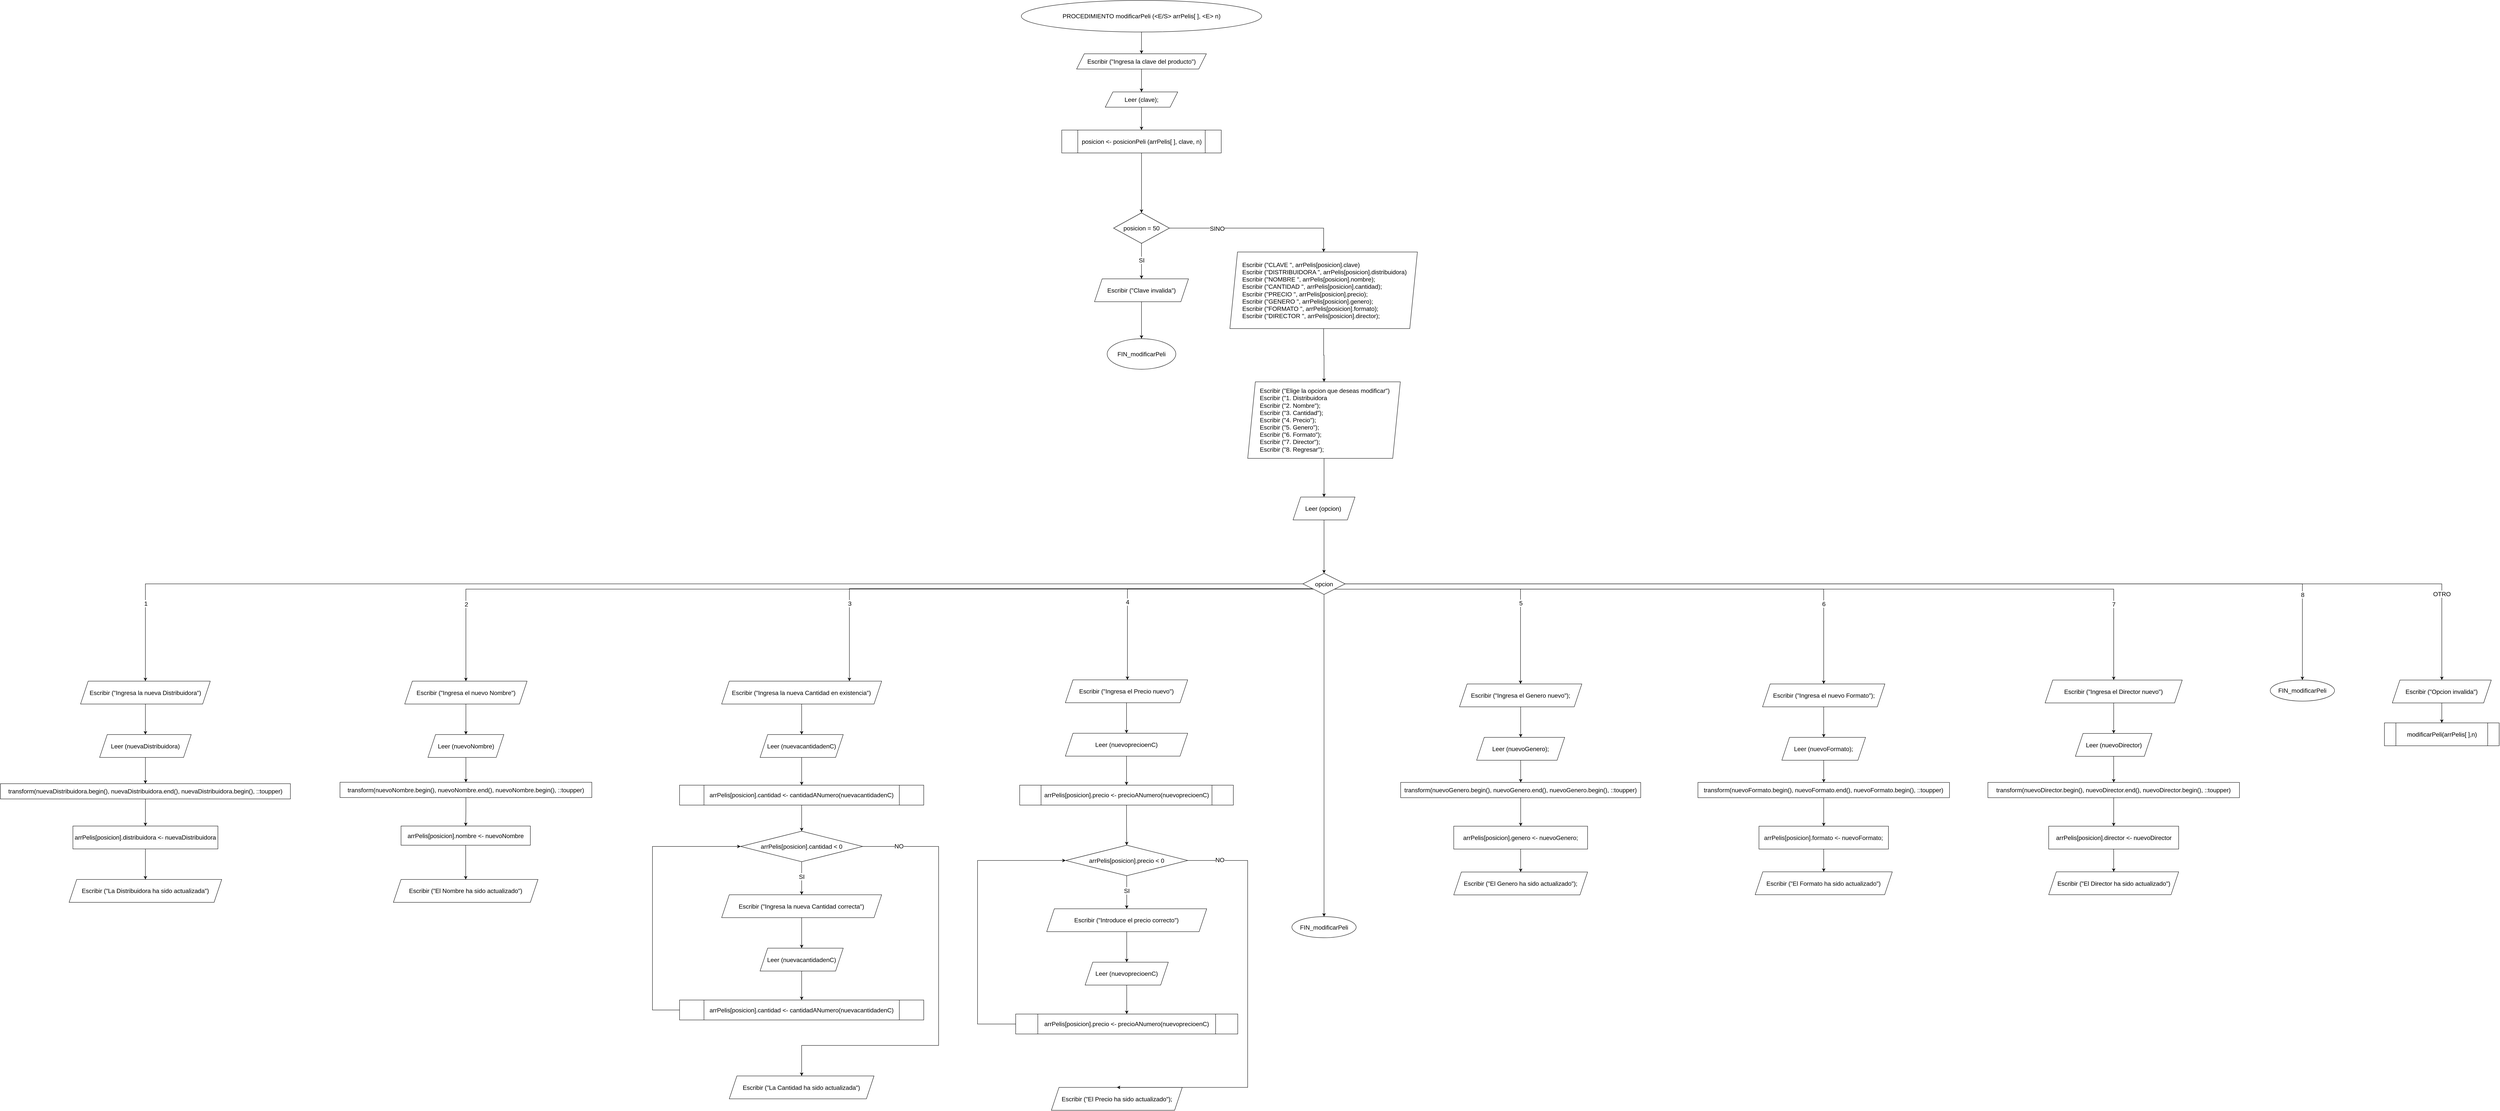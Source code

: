 <mxfile version="22.1.2" type="device">
  <diagram name="Página-1" id="xfwQz3lGUrBn6pJy3y7a">
    <mxGraphModel dx="4628" dy="2503" grid="1" gridSize="10" guides="1" tooltips="1" connect="1" arrows="1" fold="1" page="1" pageScale="1" pageWidth="3200" pageHeight="827" math="0" shadow="0">
      <root>
        <mxCell id="0" />
        <mxCell id="1" parent="0" />
        <mxCell id="45EwRFYbGzSUn3pix6m6-15" style="edgeStyle=orthogonalEdgeStyle;rounded=0;orthogonalLoop=1;jettySize=auto;html=1;" parent="1" source="WYnrWLiPwaBzmn_K7X9e-28" target="45EwRFYbGzSUn3pix6m6-14" edge="1">
          <mxGeometry relative="1" as="geometry" />
        </mxCell>
        <mxCell id="WYnrWLiPwaBzmn_K7X9e-28" value="PROCEDIMIENTO modificarPeli (&amp;lt;E/S&amp;gt; arrPelis[ ], &amp;lt;E&amp;gt; n)" style="ellipse;whiteSpace=wrap;html=1;fontSize=16;" parent="1" vertex="1">
          <mxGeometry x="1081.868" y="-140" width="629.983" height="82.893" as="geometry" />
        </mxCell>
        <mxCell id="45EwRFYbGzSUn3pix6m6-133" style="edgeStyle=orthogonalEdgeStyle;rounded=0;orthogonalLoop=1;jettySize=auto;html=1;" parent="1" source="45EwRFYbGzSUn3pix6m6-7" target="45EwRFYbGzSUn3pix6m6-20" edge="1">
          <mxGeometry relative="1" as="geometry" />
        </mxCell>
        <mxCell id="45EwRFYbGzSUn3pix6m6-7" value="&lt;font style=&quot;font-size: 16px;&quot;&gt;posicion &amp;lt;- posicionPeli (arrPelis[ ], clave, n)&lt;/font&gt;" style="shape=process;whiteSpace=wrap;html=1;backgroundOutline=1;" parent="1" vertex="1">
          <mxGeometry x="1187.86" y="200" width="418" height="60" as="geometry" />
        </mxCell>
        <mxCell id="45EwRFYbGzSUn3pix6m6-17" style="edgeStyle=orthogonalEdgeStyle;rounded=0;orthogonalLoop=1;jettySize=auto;html=1;" parent="1" source="45EwRFYbGzSUn3pix6m6-13" target="45EwRFYbGzSUn3pix6m6-7" edge="1">
          <mxGeometry relative="1" as="geometry" />
        </mxCell>
        <mxCell id="45EwRFYbGzSUn3pix6m6-13" value="Leer (clave);" style="shape=parallelogram;perimeter=parallelogramPerimeter;whiteSpace=wrap;html=1;fixedSize=1;fontSize=16;" parent="1" vertex="1">
          <mxGeometry x="1301.86" y="100" width="190" height="40" as="geometry" />
        </mxCell>
        <mxCell id="45EwRFYbGzSUn3pix6m6-16" style="edgeStyle=orthogonalEdgeStyle;rounded=0;orthogonalLoop=1;jettySize=auto;html=1;" parent="1" source="45EwRFYbGzSUn3pix6m6-14" target="45EwRFYbGzSUn3pix6m6-13" edge="1">
          <mxGeometry relative="1" as="geometry" />
        </mxCell>
        <mxCell id="45EwRFYbGzSUn3pix6m6-14" value="Escribir (&quot;Ingresa la clave del producto&quot;)" style="shape=parallelogram;perimeter=parallelogramPerimeter;whiteSpace=wrap;html=1;fixedSize=1;fontSize=16;" parent="1" vertex="1">
          <mxGeometry x="1226.86" width="340" height="40" as="geometry" />
        </mxCell>
        <mxCell id="45EwRFYbGzSUn3pix6m6-23" value="" style="edgeStyle=orthogonalEdgeStyle;rounded=0;orthogonalLoop=1;jettySize=auto;html=1;" parent="1" source="45EwRFYbGzSUn3pix6m6-20" target="45EwRFYbGzSUn3pix6m6-22" edge="1">
          <mxGeometry relative="1" as="geometry" />
        </mxCell>
        <mxCell id="45EwRFYbGzSUn3pix6m6-24" value="SI" style="edgeLabel;html=1;align=center;verticalAlign=middle;resizable=0;points=[];fontSize=16;" parent="45EwRFYbGzSUn3pix6m6-23" vertex="1" connectable="0">
          <mxGeometry x="-0.059" relative="1" as="geometry">
            <mxPoint as="offset" />
          </mxGeometry>
        </mxCell>
        <mxCell id="45EwRFYbGzSUn3pix6m6-47" style="edgeStyle=orthogonalEdgeStyle;rounded=0;orthogonalLoop=1;jettySize=auto;html=1;exitX=1;exitY=0.5;exitDx=0;exitDy=0;" parent="1" source="45EwRFYbGzSUn3pix6m6-20" target="JI_PTYXFq_xN2pifyRU5-1" edge="1">
          <mxGeometry relative="1" as="geometry">
            <mxPoint x="1864" y="510" as="targetPoint" />
          </mxGeometry>
        </mxCell>
        <mxCell id="45EwRFYbGzSUn3pix6m6-132" value="&lt;font style=&quot;font-size: 16px;&quot;&gt;SINO&lt;/font&gt;" style="edgeLabel;html=1;align=center;verticalAlign=middle;resizable=0;points=[];" parent="45EwRFYbGzSUn3pix6m6-47" vertex="1" connectable="0">
          <mxGeometry x="-0.694" y="-3" relative="1" as="geometry">
            <mxPoint x="53" y="-2" as="offset" />
          </mxGeometry>
        </mxCell>
        <mxCell id="45EwRFYbGzSUn3pix6m6-20" value="posicion = 50" style="rhombus;whiteSpace=wrap;html=1;fontSize=16;" parent="1" vertex="1">
          <mxGeometry x="1323.72" y="417" width="146.28" height="80" as="geometry" />
        </mxCell>
        <mxCell id="DMPcqygF8NmjgITD_Pdd-1" style="edgeStyle=orthogonalEdgeStyle;rounded=0;orthogonalLoop=1;jettySize=auto;html=1;" parent="1" source="45EwRFYbGzSUn3pix6m6-22" target="45EwRFYbGzSUn3pix6m6-37" edge="1">
          <mxGeometry relative="1" as="geometry" />
        </mxCell>
        <mxCell id="45EwRFYbGzSUn3pix6m6-22" value="Escribir (&quot;Clave invalida&quot;)" style="shape=parallelogram;perimeter=parallelogramPerimeter;whiteSpace=wrap;html=1;fixedSize=1;fontSize=16;" parent="1" vertex="1">
          <mxGeometry x="1273.72" y="590" width="246.28" height="60" as="geometry" />
        </mxCell>
        <mxCell id="45EwRFYbGzSUn3pix6m6-37" value="FIN_modificarPeli" style="ellipse;whiteSpace=wrap;html=1;fontSize=16;" parent="1" vertex="1">
          <mxGeometry x="1306.86" y="747" width="180" height="80" as="geometry" />
        </mxCell>
        <mxCell id="WYnrWLiPwaBzmn_K7X9e-71" value="" style="edgeStyle=orthogonalEdgeStyle;rounded=0;orthogonalLoop=1;jettySize=auto;html=1;exitX=1;exitY=1;exitDx=0;exitDy=0;fontSize=16;" parent="1" source="WYnrWLiPwaBzmn_K7X9e-38" target="45EwRFYbGzSUn3pix6m6-92" edge="1">
          <mxGeometry relative="1" as="geometry">
            <mxPoint x="2111.399" y="1641.855" as="targetPoint" />
            <Array as="points">
              <mxPoint x="2390.27" y="1403" />
            </Array>
          </mxGeometry>
        </mxCell>
        <mxCell id="06bWtxcavH1dx91QH8GB-7" value="5" style="edgeLabel;html=1;align=center;verticalAlign=middle;resizable=0;points=[];fontSize=16;" parent="WYnrWLiPwaBzmn_K7X9e-71" vertex="1" connectable="0">
          <mxGeometry x="0.457" y="1" relative="1" as="geometry">
            <mxPoint x="-1" y="-12" as="offset" />
          </mxGeometry>
        </mxCell>
        <mxCell id="WYnrWLiPwaBzmn_K7X9e-38" value="opcion" style="rhombus;whiteSpace=wrap;html=1;fontSize=16;" parent="1" vertex="1">
          <mxGeometry x="1820.012" y="1362.001" width="110.523" height="55.262" as="geometry" />
        </mxCell>
        <mxCell id="WYnrWLiPwaBzmn_K7X9e-41" value="" style="edgeStyle=orthogonalEdgeStyle;rounded=0;orthogonalLoop=1;jettySize=auto;html=1;entryX=0.5;entryY=0;entryDx=0;entryDy=0;fontSize=16;" parent="1" source="WYnrWLiPwaBzmn_K7X9e-38" target="45EwRFYbGzSUn3pix6m6-54" edge="1">
          <mxGeometry relative="1" as="geometry">
            <mxPoint x="225.594" y="1642.159" as="targetPoint" />
          </mxGeometry>
        </mxCell>
        <mxCell id="06bWtxcavH1dx91QH8GB-3" value="1" style="edgeLabel;html=1;align=center;verticalAlign=middle;resizable=0;points=[];fontSize=16;" parent="WYnrWLiPwaBzmn_K7X9e-41" vertex="1" connectable="0">
          <mxGeometry x="0.876" y="1" relative="1" as="geometry">
            <mxPoint as="offset" />
          </mxGeometry>
        </mxCell>
        <mxCell id="WYnrWLiPwaBzmn_K7X9e-46" style="edgeStyle=orthogonalEdgeStyle;rounded=0;orthogonalLoop=1;jettySize=auto;html=1;exitX=0;exitY=1;exitDx=0;exitDy=0;entryX=0.5;entryY=0;entryDx=0;entryDy=0;fontSize=16;" parent="1" source="WYnrWLiPwaBzmn_K7X9e-38" target="45EwRFYbGzSUn3pix6m6-63" edge="1">
          <mxGeometry relative="1" as="geometry">
            <mxPoint x="649.412" y="1631.999" as="targetPoint" />
          </mxGeometry>
        </mxCell>
        <mxCell id="06bWtxcavH1dx91QH8GB-4" value="2" style="edgeLabel;html=1;align=center;verticalAlign=middle;resizable=0;points=[];fontSize=16;" parent="WYnrWLiPwaBzmn_K7X9e-46" vertex="1" connectable="0">
          <mxGeometry x="0.836" y="1" relative="1" as="geometry">
            <mxPoint as="offset" />
          </mxGeometry>
        </mxCell>
        <mxCell id="WYnrWLiPwaBzmn_K7X9e-50" style="edgeStyle=orthogonalEdgeStyle;rounded=0;orthogonalLoop=1;jettySize=auto;html=1;fontSize=16;" parent="1" source="WYnrWLiPwaBzmn_K7X9e-38" target="45EwRFYbGzSUn3pix6m6-71" edge="1">
          <mxGeometry relative="1" as="geometry">
            <mxPoint x="1121.361" y="1641.703" as="targetPoint" />
            <mxPoint x="1961.461" y="1452.887" as="sourcePoint" />
            <Array as="points">
              <mxPoint x="631.27" y="1402" />
            </Array>
          </mxGeometry>
        </mxCell>
        <mxCell id="06bWtxcavH1dx91QH8GB-5" value="3" style="edgeLabel;html=1;align=center;verticalAlign=middle;resizable=0;points=[];fontSize=16;" parent="WYnrWLiPwaBzmn_K7X9e-50" vertex="1" connectable="0">
          <mxGeometry x="0.761" relative="1" as="geometry">
            <mxPoint y="-30" as="offset" />
          </mxGeometry>
        </mxCell>
        <mxCell id="WYnrWLiPwaBzmn_K7X9e-60" style="edgeStyle=orthogonalEdgeStyle;rounded=0;orthogonalLoop=1;jettySize=auto;html=1;exitX=0;exitY=1;exitDx=0;exitDy=0;fontSize=16;" parent="1" source="WYnrWLiPwaBzmn_K7X9e-38" target="45EwRFYbGzSUn3pix6m6-83" edge="1">
          <mxGeometry relative="1" as="geometry">
            <mxPoint x="1639.603" y="1642.007" as="targetPoint" />
            <Array as="points">
              <mxPoint x="1360" y="1403" />
            </Array>
          </mxGeometry>
        </mxCell>
        <mxCell id="06bWtxcavH1dx91QH8GB-6" value="4" style="edgeLabel;html=1;align=center;verticalAlign=middle;resizable=0;points=[];fontSize=16;" parent="WYnrWLiPwaBzmn_K7X9e-60" vertex="1" connectable="0">
          <mxGeometry x="0.42" relative="1" as="geometry">
            <mxPoint y="6" as="offset" />
          </mxGeometry>
        </mxCell>
        <mxCell id="WYnrWLiPwaBzmn_K7X9e-64" value="" style="edgeStyle=orthogonalEdgeStyle;rounded=0;orthogonalLoop=1;jettySize=auto;html=1;fontSize=16;" parent="1" source="WYnrWLiPwaBzmn_K7X9e-38" target="DMPcqygF8NmjgITD_Pdd-25" edge="1">
          <mxGeometry relative="1" as="geometry">
            <mxPoint x="4455.27" y="1669.33" as="targetPoint" />
          </mxGeometry>
        </mxCell>
        <mxCell id="06bWtxcavH1dx91QH8GB-10" value="8" style="edgeLabel;html=1;align=center;verticalAlign=middle;resizable=0;points=[];fontSize=16;" parent="WYnrWLiPwaBzmn_K7X9e-64" vertex="1" connectable="0">
          <mxGeometry x="0.855" relative="1" as="geometry">
            <mxPoint y="-24" as="offset" />
          </mxGeometry>
        </mxCell>
        <mxCell id="WYnrWLiPwaBzmn_K7X9e-65" style="edgeStyle=orthogonalEdgeStyle;rounded=0;orthogonalLoop=1;jettySize=auto;html=1;exitX=1;exitY=1;exitDx=0;exitDy=0;fontSize=16;" parent="1" source="WYnrWLiPwaBzmn_K7X9e-38" target="45EwRFYbGzSUn3pix6m6-115" edge="1">
          <mxGeometry relative="1" as="geometry">
            <mxPoint x="3139.65" y="1641.7" as="targetPoint" />
          </mxGeometry>
        </mxCell>
        <mxCell id="06bWtxcavH1dx91QH8GB-9" value="7" style="edgeLabel;html=1;align=center;verticalAlign=middle;resizable=0;points=[];fontSize=16;" parent="WYnrWLiPwaBzmn_K7X9e-65" vertex="1" connectable="0">
          <mxGeometry x="0.842" y="1" relative="1" as="geometry">
            <mxPoint x="-1" y="-19" as="offset" />
          </mxGeometry>
        </mxCell>
        <mxCell id="WYnrWLiPwaBzmn_K7X9e-73" style="edgeStyle=orthogonalEdgeStyle;rounded=0;orthogonalLoop=1;jettySize=auto;html=1;exitX=1;exitY=1;exitDx=0;exitDy=0;fontSize=16;" parent="1" source="WYnrWLiPwaBzmn_K7X9e-38" target="45EwRFYbGzSUn3pix6m6-100" edge="1">
          <mxGeometry relative="1" as="geometry">
            <mxPoint x="2623.27" y="1641.703" as="targetPoint" />
          </mxGeometry>
        </mxCell>
        <mxCell id="06bWtxcavH1dx91QH8GB-8" value="6" style="edgeLabel;html=1;align=center;verticalAlign=middle;resizable=0;points=[];fontSize=16;" parent="WYnrWLiPwaBzmn_K7X9e-73" vertex="1" connectable="0">
          <mxGeometry x="0.762" relative="1" as="geometry">
            <mxPoint y="-28" as="offset" />
          </mxGeometry>
        </mxCell>
        <mxCell id="WYnrWLiPwaBzmn_K7X9e-76" style="edgeStyle=orthogonalEdgeStyle;rounded=0;orthogonalLoop=1;jettySize=auto;html=1;exitX=1;exitY=0.5;exitDx=0;exitDy=0;fontSize=16;" parent="1" source="WYnrWLiPwaBzmn_K7X9e-38" target="45EwRFYbGzSUn3pix6m6-110" edge="1">
          <mxGeometry relative="1" as="geometry">
            <mxPoint x="3934.962" y="1669.789" as="targetPoint" />
          </mxGeometry>
        </mxCell>
        <mxCell id="WYnrWLiPwaBzmn_K7X9e-77" value="OTRO" style="edgeLabel;html=1;align=center;verticalAlign=middle;resizable=0;points=[];fontSize=16;" parent="WYnrWLiPwaBzmn_K7X9e-76" vertex="1" connectable="0">
          <mxGeometry x="0.927" y="2" relative="1" as="geometry">
            <mxPoint x="-2" y="-112" as="offset" />
          </mxGeometry>
        </mxCell>
        <mxCell id="WYnrWLiPwaBzmn_K7X9e-86" value="FIN_modificarPeli" style="ellipse;whiteSpace=wrap;html=1;fontSize=16;" parent="1" vertex="1">
          <mxGeometry x="1790.999" y="2261.998" width="168.548" height="55.262" as="geometry" />
        </mxCell>
        <mxCell id="WYnrWLiPwaBzmn_K7X9e-85" style="edgeStyle=orthogonalEdgeStyle;rounded=0;orthogonalLoop=1;jettySize=auto;html=1;fontSize=16;" parent="1" source="WYnrWLiPwaBzmn_K7X9e-38" target="WYnrWLiPwaBzmn_K7X9e-86" edge="1">
          <mxGeometry relative="1" as="geometry">
            <mxPoint x="1864.794" y="1756.827" as="targetPoint" />
          </mxGeometry>
        </mxCell>
        <mxCell id="45EwRFYbGzSUn3pix6m6-50" value="" style="edgeStyle=orthogonalEdgeStyle;rounded=0;orthogonalLoop=1;jettySize=auto;html=1;" parent="1" source="45EwRFYbGzSUn3pix6m6-46" target="45EwRFYbGzSUn3pix6m6-49" edge="1">
          <mxGeometry relative="1" as="geometry" />
        </mxCell>
        <mxCell id="45EwRFYbGzSUn3pix6m6-46" value="&lt;font style=&quot;font-size: 16px;&quot;&gt;Escribir (&quot;Elige la opcion que deseas modificar&quot;)&lt;br&gt;Escribir (&quot;1. Distribuidora&lt;br style=&quot;border-color: var(--border-color);&quot;&gt;&lt;span style=&quot;&quot;&gt;Escribir (&quot;2. Nombre&quot;);&lt;/span&gt;&lt;br style=&quot;border-color: var(--border-color);&quot;&gt;&lt;span style=&quot;&quot;&gt;Escribir (&quot;3. Cantidad&quot;);&lt;/span&gt;&lt;br style=&quot;border-color: var(--border-color);&quot;&gt;&lt;span style=&quot;&quot;&gt;Escribir (&quot;4. Precio&quot;);&lt;/span&gt;&lt;br style=&quot;border-color: var(--border-color);&quot;&gt;&lt;span style=&quot;&quot;&gt;Escribir (&quot;5. Genero&quot;);&lt;/span&gt;&lt;br style=&quot;border-color: var(--border-color);&quot;&gt;&lt;span style=&quot;&quot;&gt;Escribir (&quot;6. Formato&quot;);&lt;/span&gt;&lt;br style=&quot;border-color: var(--border-color);&quot;&gt;&lt;span style=&quot;&quot;&gt;Escribir (&quot;7. Director&quot;);&lt;/span&gt;&lt;br style=&quot;border-color: var(--border-color);&quot;&gt;&lt;span style=&quot;&quot;&gt;Escribir (&quot;8. Regresar&quot;);&lt;/span&gt;&lt;/font&gt;" style="shape=parallelogram;perimeter=parallelogramPerimeter;whiteSpace=wrap;html=1;fixedSize=1;align=left;spacingLeft=30;" parent="1" vertex="1">
          <mxGeometry x="1675.27" y="860.0" width="400" height="200.64" as="geometry" />
        </mxCell>
        <mxCell id="45EwRFYbGzSUn3pix6m6-51" style="edgeStyle=orthogonalEdgeStyle;rounded=0;orthogonalLoop=1;jettySize=auto;html=1;" parent="1" source="45EwRFYbGzSUn3pix6m6-49" target="WYnrWLiPwaBzmn_K7X9e-38" edge="1">
          <mxGeometry relative="1" as="geometry" />
        </mxCell>
        <mxCell id="45EwRFYbGzSUn3pix6m6-49" value="&lt;span style=&quot;color: rgb(0, 0, 0); font-family: Helvetica; font-size: 16px; font-style: normal; font-variant-ligatures: normal; font-variant-caps: normal; font-weight: 400; letter-spacing: normal; orphans: 2; text-align: center; text-indent: 0px; text-transform: none; widows: 2; word-spacing: 0px; -webkit-text-stroke-width: 0px; background-color: rgb(251, 251, 251); text-decoration-thickness: initial; text-decoration-style: initial; text-decoration-color: initial; float: none; display: inline !important;&quot;&gt;Leer (opcion)&lt;/span&gt;" style="shape=parallelogram;perimeter=parallelogramPerimeter;whiteSpace=wrap;html=1;fixedSize=1;align=left;spacingLeft=30;" parent="1" vertex="1">
          <mxGeometry x="1794.1" y="1162" width="162.34" height="60" as="geometry" />
        </mxCell>
        <mxCell id="45EwRFYbGzSUn3pix6m6-56" value="" style="edgeStyle=orthogonalEdgeStyle;rounded=0;orthogonalLoop=1;jettySize=auto;html=1;" parent="1" source="45EwRFYbGzSUn3pix6m6-54" target="45EwRFYbGzSUn3pix6m6-55" edge="1">
          <mxGeometry relative="1" as="geometry" />
        </mxCell>
        <mxCell id="45EwRFYbGzSUn3pix6m6-54" value="Escribir (&quot;Ingresa la nueva Distribuidora&quot;)" style="shape=parallelogram;perimeter=parallelogramPerimeter;whiteSpace=wrap;html=1;fixedSize=1;fontSize=16;" parent="1" vertex="1">
          <mxGeometry x="-1383.88" y="1644.62" width="340" height="60" as="geometry" />
        </mxCell>
        <mxCell id="DMPcqygF8NmjgITD_Pdd-3" style="edgeStyle=orthogonalEdgeStyle;rounded=0;orthogonalLoop=1;jettySize=auto;html=1;" parent="1" source="45EwRFYbGzSUn3pix6m6-55" target="DMPcqygF8NmjgITD_Pdd-2" edge="1">
          <mxGeometry relative="1" as="geometry" />
        </mxCell>
        <mxCell id="45EwRFYbGzSUn3pix6m6-55" value="Leer (nuevaDistribuidora)" style="shape=parallelogram;perimeter=parallelogramPerimeter;whiteSpace=wrap;html=1;fixedSize=1;fontSize=16;" parent="1" vertex="1">
          <mxGeometry x="-1333.88" y="1784.62" width="240" height="60" as="geometry" />
        </mxCell>
        <mxCell id="45EwRFYbGzSUn3pix6m6-60" value="" style="edgeStyle=orthogonalEdgeStyle;rounded=0;orthogonalLoop=1;jettySize=auto;html=1;" parent="1" source="45EwRFYbGzSUn3pix6m6-57" target="45EwRFYbGzSUn3pix6m6-59" edge="1">
          <mxGeometry relative="1" as="geometry" />
        </mxCell>
        <mxCell id="45EwRFYbGzSUn3pix6m6-57" value="&lt;span style=&quot;border-color: var(--border-color); color: rgb(0, 0, 0); font-family: Helvetica; font-size: 16px; font-style: normal; font-variant-ligatures: normal; font-variant-caps: normal; font-weight: 400; letter-spacing: normal; orphans: 2; text-indent: 0px; text-transform: none; widows: 2; word-spacing: 0px; -webkit-text-stroke-width: 0px; background-color: rgb(251, 251, 251); text-decoration-thickness: initial; text-decoration-style: initial; text-decoration-color: initial; text-align: left;&quot;&gt;arrPelis[posicion].distribuidora &amp;lt;- nuevaDistribuidora&lt;/span&gt;" style="whiteSpace=wrap;html=1;fontSize=16;" parent="1" vertex="1">
          <mxGeometry x="-1403.88" y="2024.46" width="380" height="60" as="geometry" />
        </mxCell>
        <mxCell id="45EwRFYbGzSUn3pix6m6-59" value="&lt;span style=&quot;color: rgb(0, 0, 0); font-family: Helvetica; font-size: 16px; font-style: normal; font-variant-ligatures: normal; font-variant-caps: normal; font-weight: 400; letter-spacing: normal; orphans: 2; text-align: left; text-indent: 0px; text-transform: none; widows: 2; word-spacing: 0px; -webkit-text-stroke-width: 0px; background-color: rgb(251, 251, 251); text-decoration-thickness: initial; text-decoration-style: initial; text-decoration-color: initial; float: none; display: inline !important;&quot;&gt;Escribir (&quot;La Distribuidora ha sido actualizada&quot;)&lt;/span&gt;" style="shape=parallelogram;perimeter=parallelogramPerimeter;whiteSpace=wrap;html=1;fixedSize=1;fontSize=16;" parent="1" vertex="1">
          <mxGeometry x="-1413.88" y="2164.46" width="400" height="60" as="geometry" />
        </mxCell>
        <mxCell id="45EwRFYbGzSUn3pix6m6-65" value="" style="edgeStyle=orthogonalEdgeStyle;rounded=0;orthogonalLoop=1;jettySize=auto;html=1;" parent="1" source="45EwRFYbGzSUn3pix6m6-63" target="45EwRFYbGzSUn3pix6m6-64" edge="1">
          <mxGeometry relative="1" as="geometry" />
        </mxCell>
        <mxCell id="45EwRFYbGzSUn3pix6m6-63" value="Escribir (&quot;Ingresa el nuevo Nombre&quot;)" style="shape=parallelogram;perimeter=parallelogramPerimeter;whiteSpace=wrap;html=1;fixedSize=1;fontSize=16;" parent="1" vertex="1">
          <mxGeometry x="-534.2" y="1644.62" width="320.64" height="60" as="geometry" />
        </mxCell>
        <mxCell id="DMPcqygF8NmjgITD_Pdd-6" style="edgeStyle=orthogonalEdgeStyle;rounded=0;orthogonalLoop=1;jettySize=auto;html=1;" parent="1" source="45EwRFYbGzSUn3pix6m6-64" target="DMPcqygF8NmjgITD_Pdd-5" edge="1">
          <mxGeometry relative="1" as="geometry" />
        </mxCell>
        <mxCell id="45EwRFYbGzSUn3pix6m6-64" value="Leer (nuevoNombre)" style="shape=parallelogram;perimeter=parallelogramPerimeter;whiteSpace=wrap;html=1;fixedSize=1;fontSize=16;" parent="1" vertex="1">
          <mxGeometry x="-473.36" y="1784.62" width="198.96" height="60" as="geometry" />
        </mxCell>
        <mxCell id="45EwRFYbGzSUn3pix6m6-69" value="" style="edgeStyle=orthogonalEdgeStyle;rounded=0;orthogonalLoop=1;jettySize=auto;html=1;" parent="1" source="45EwRFYbGzSUn3pix6m6-66" target="45EwRFYbGzSUn3pix6m6-68" edge="1">
          <mxGeometry relative="1" as="geometry" />
        </mxCell>
        <mxCell id="45EwRFYbGzSUn3pix6m6-66" value="&lt;span style=&quot;border-color: var(--border-color); color: rgb(0, 0, 0); font-family: Helvetica; font-style: normal; font-variant-ligatures: normal; font-variant-caps: normal; font-weight: 400; letter-spacing: normal; orphans: 2; text-align: left; text-indent: 0px; text-transform: none; widows: 2; word-spacing: 0px; -webkit-text-stroke-width: 0px; text-decoration-thickness: initial; text-decoration-style: initial; text-decoration-color: initial; font-size: 16px; background-color: rgb(251, 251, 251);&quot;&gt;arrPelis[posicion].nombre &amp;lt;- nuevoNombre&lt;/span&gt;" style="whiteSpace=wrap;html=1;fontSize=16;" parent="1" vertex="1">
          <mxGeometry x="-543.88" y="2024.46" width="338.96" height="50.32" as="geometry" />
        </mxCell>
        <mxCell id="45EwRFYbGzSUn3pix6m6-68" value="&lt;span style=&quot;color: rgb(0, 0, 0); font-family: Helvetica; font-size: 16px; font-style: normal; font-variant-ligatures: normal; font-variant-caps: normal; font-weight: 400; letter-spacing: normal; orphans: 2; text-align: left; text-indent: 0px; text-transform: none; widows: 2; word-spacing: 0px; -webkit-text-stroke-width: 0px; background-color: rgb(251, 251, 251); text-decoration-thickness: initial; text-decoration-style: initial; text-decoration-color: initial; float: none; display: inline !important;&quot;&gt;Escribir (&quot;El Nombre ha sido actualizado&quot;)&lt;/span&gt;" style="shape=parallelogram;perimeter=parallelogramPerimeter;whiteSpace=wrap;html=1;fixedSize=1;fontSize=16;" parent="1" vertex="1">
          <mxGeometry x="-563.88" y="2164.46" width="378.96" height="60" as="geometry" />
        </mxCell>
        <mxCell id="45EwRFYbGzSUn3pix6m6-73" value="" style="edgeStyle=orthogonalEdgeStyle;rounded=0;orthogonalLoop=1;jettySize=auto;html=1;" parent="1" source="45EwRFYbGzSUn3pix6m6-71" target="45EwRFYbGzSUn3pix6m6-72" edge="1">
          <mxGeometry relative="1" as="geometry" />
        </mxCell>
        <mxCell id="45EwRFYbGzSUn3pix6m6-71" value="Escribir (&quot;Ingresa la nueva Cantidad en existencia&quot;)" style="shape=parallelogram;perimeter=parallelogramPerimeter;whiteSpace=wrap;html=1;fixedSize=1;fontSize=16;" parent="1" vertex="1">
          <mxGeometry x="296.44" y="1644.62" width="419.36" height="60" as="geometry" />
        </mxCell>
        <mxCell id="DMPcqygF8NmjgITD_Pdd-18" style="edgeStyle=orthogonalEdgeStyle;rounded=0;orthogonalLoop=1;jettySize=auto;html=1;" parent="1" source="45EwRFYbGzSUn3pix6m6-72" target="JI_PTYXFq_xN2pifyRU5-3" edge="1">
          <mxGeometry relative="1" as="geometry">
            <mxPoint x="506.12" y="1913.46" as="targetPoint" />
          </mxGeometry>
        </mxCell>
        <mxCell id="45EwRFYbGzSUn3pix6m6-72" value="Leer (nuevacantidadenC)" style="shape=parallelogram;perimeter=parallelogramPerimeter;whiteSpace=wrap;html=1;fixedSize=1;fontSize=16;" parent="1" vertex="1">
          <mxGeometry x="397.12" y="1784.62" width="218" height="60" as="geometry" />
        </mxCell>
        <mxCell id="45EwRFYbGzSUn3pix6m6-79" value="&lt;span style=&quot;color: rgb(0, 0, 0); font-family: Helvetica; font-size: 16px; font-style: normal; font-variant-ligatures: normal; font-variant-caps: normal; font-weight: 400; letter-spacing: normal; orphans: 2; text-align: left; text-indent: 0px; text-transform: none; widows: 2; word-spacing: 0px; -webkit-text-stroke-width: 0px; background-color: rgb(251, 251, 251); text-decoration-thickness: initial; text-decoration-style: initial; text-decoration-color: initial; float: none; display: inline !important;&quot;&gt;Escribir (&quot;La Cantidad ha sido actualizada&quot;)&lt;/span&gt;" style="shape=parallelogram;perimeter=parallelogramPerimeter;whiteSpace=wrap;html=1;fixedSize=1;fontSize=16;" parent="1" vertex="1">
          <mxGeometry x="316.44" y="2679.59" width="379.36" height="60" as="geometry" />
        </mxCell>
        <mxCell id="45EwRFYbGzSUn3pix6m6-85" value="" style="edgeStyle=orthogonalEdgeStyle;rounded=0;orthogonalLoop=1;jettySize=auto;html=1;" parent="1" source="45EwRFYbGzSUn3pix6m6-83" target="45EwRFYbGzSUn3pix6m6-84" edge="1">
          <mxGeometry relative="1" as="geometry" />
        </mxCell>
        <mxCell id="45EwRFYbGzSUn3pix6m6-83" value="Escribir (&quot;Ingresa el Precio nuevo&quot;)" style="shape=parallelogram;perimeter=parallelogramPerimeter;whiteSpace=wrap;html=1;fixedSize=1;fontSize=16;" parent="1" vertex="1">
          <mxGeometry x="1197.29" y="1641.29" width="320.64" height="60" as="geometry" />
        </mxCell>
        <mxCell id="DMPcqygF8NmjgITD_Pdd-17" style="edgeStyle=orthogonalEdgeStyle;rounded=0;orthogonalLoop=1;jettySize=auto;html=1;" parent="1" source="45EwRFYbGzSUn3pix6m6-84" target="JI_PTYXFq_xN2pifyRU5-16" edge="1">
          <mxGeometry relative="1" as="geometry">
            <mxPoint x="1357.61" y="1913.46" as="targetPoint" />
          </mxGeometry>
        </mxCell>
        <mxCell id="45EwRFYbGzSUn3pix6m6-84" value="Leer (nuevoprecioenC)" style="shape=parallelogram;perimeter=parallelogramPerimeter;whiteSpace=wrap;html=1;fixedSize=1;fontSize=16;" parent="1" vertex="1">
          <mxGeometry x="1197.29" y="1781.29" width="320.64" height="60" as="geometry" />
        </mxCell>
        <mxCell id="45EwRFYbGzSUn3pix6m6-89" value="" style="edgeStyle=orthogonalEdgeStyle;rounded=0;orthogonalLoop=1;jettySize=auto;html=1;" parent="1" source="JI_PTYXFq_xN2pifyRU5-16" target="JI_PTYXFq_xN2pifyRU5-19" edge="1">
          <mxGeometry relative="1" as="geometry">
            <mxPoint x="1357.61" y="1973.46" as="sourcePoint" />
            <mxPoint x="1357.12" y="2079.59" as="targetPoint" />
          </mxGeometry>
        </mxCell>
        <mxCell id="45EwRFYbGzSUn3pix6m6-88" value="&lt;span style=&quot;color: rgb(0, 0, 0); font-family: Helvetica; font-size: 16px; font-style: normal; font-variant-ligatures: normal; font-variant-caps: normal; font-weight: 400; letter-spacing: normal; orphans: 2; text-align: left; text-indent: 0px; text-transform: none; widows: 2; word-spacing: 0px; -webkit-text-stroke-width: 0px; background-color: rgb(251, 251, 251); text-decoration-thickness: initial; text-decoration-style: initial; text-decoration-color: initial; float: none; display: inline !important;&quot;&gt;Escribir (&quot;El Precio ha sido actualizado&quot;);&lt;/span&gt;" style="shape=parallelogram;perimeter=parallelogramPerimeter;whiteSpace=wrap;html=1;fixedSize=1;fontSize=16;" parent="1" vertex="1">
          <mxGeometry x="1160.68" y="2709.59" width="342.98" height="60" as="geometry" />
        </mxCell>
        <mxCell id="45EwRFYbGzSUn3pix6m6-94" value="" style="edgeStyle=orthogonalEdgeStyle;rounded=0;orthogonalLoop=1;jettySize=auto;html=1;" parent="1" source="45EwRFYbGzSUn3pix6m6-92" target="45EwRFYbGzSUn3pix6m6-93" edge="1">
          <mxGeometry relative="1" as="geometry" />
        </mxCell>
        <mxCell id="45EwRFYbGzSUn3pix6m6-92" value="Escribir (&quot;Ingresa el Genero nuevo&quot;);" style="shape=parallelogram;perimeter=parallelogramPerimeter;whiteSpace=wrap;html=1;fixedSize=1;fontSize=16;" parent="1" vertex="1">
          <mxGeometry x="2230.35" y="1652" width="320.64" height="60" as="geometry" />
        </mxCell>
        <mxCell id="DMPcqygF8NmjgITD_Pdd-15" style="edgeStyle=orthogonalEdgeStyle;rounded=0;orthogonalLoop=1;jettySize=auto;html=1;" parent="1" source="45EwRFYbGzSUn3pix6m6-93" target="DMPcqygF8NmjgITD_Pdd-14" edge="1">
          <mxGeometry relative="1" as="geometry" />
        </mxCell>
        <mxCell id="45EwRFYbGzSUn3pix6m6-93" value="&lt;span style=&quot;border-color: var(--border-color); font-family: Helvetica; font-size: 16px; font-style: normal; font-variant-ligatures: normal; font-variant-caps: normal; font-weight: 400; letter-spacing: normal; orphans: 2; text-align: left; text-indent: 0px; text-transform: none; widows: 2; word-spacing: 0px; -webkit-text-stroke-width: 0px; background-color: rgb(251, 251, 251); text-decoration-thickness: initial; text-decoration-style: initial; text-decoration-color: initial; color: rgb(5, 5, 5);&quot;&gt;Leer (nuevoGenero);&lt;/span&gt;&lt;br style=&quot;border-color: var(--border-color); font-family: Helvetica; font-size: 16px; font-style: normal; font-variant-ligatures: normal; font-variant-caps: normal; font-weight: 400; letter-spacing: normal; orphans: 2; text-align: left; text-indent: 0px; text-transform: none; widows: 2; word-spacing: 0px; -webkit-text-stroke-width: 0px; background-color: rgb(251, 251, 251); text-decoration-thickness: initial; text-decoration-style: initial; text-decoration-color: initial; color: rgb(5, 5, 5);&quot;&gt;" style="shape=parallelogram;perimeter=parallelogramPerimeter;whiteSpace=wrap;html=1;fixedSize=1;fontSize=16;" parent="1" vertex="1">
          <mxGeometry x="2275.27" y="1792" width="230.8" height="60" as="geometry" />
        </mxCell>
        <mxCell id="45EwRFYbGzSUn3pix6m6-98" value="" style="edgeStyle=orthogonalEdgeStyle;rounded=0;orthogonalLoop=1;jettySize=auto;html=1;" parent="1" source="45EwRFYbGzSUn3pix6m6-95" target="45EwRFYbGzSUn3pix6m6-97" edge="1">
          <mxGeometry relative="1" as="geometry" />
        </mxCell>
        <mxCell id="45EwRFYbGzSUn3pix6m6-95" value="&lt;span style=&quot;border-color: var(--border-color); font-family: Helvetica; font-size: 16px; font-style: normal; font-variant-ligatures: normal; font-variant-caps: normal; font-weight: 400; letter-spacing: normal; orphans: 2; text-align: left; text-indent: 0px; text-transform: none; widows: 2; word-spacing: 0px; -webkit-text-stroke-width: 0px; background-color: rgb(251, 251, 251); text-decoration-thickness: initial; text-decoration-style: initial; text-decoration-color: initial; color: rgb(5, 5, 5);&quot;&gt;arrPelis[posicion].genero &amp;lt;- nuevoGenero;&lt;/span&gt;&lt;br style=&quot;border-color: var(--border-color); font-family: Helvetica; font-size: 16px; font-style: normal; font-variant-ligatures: normal; font-variant-caps: normal; font-weight: 400; letter-spacing: normal; orphans: 2; text-align: left; text-indent: 0px; text-transform: none; widows: 2; word-spacing: 0px; -webkit-text-stroke-width: 0px; background-color: rgb(251, 251, 251); text-decoration-thickness: initial; text-decoration-style: initial; text-decoration-color: initial; color: rgb(5, 5, 5);&quot;&gt;" style="whiteSpace=wrap;html=1;fontSize=16;" parent="1" vertex="1">
          <mxGeometry x="2215.27" y="2024.87" width="350.8" height="60" as="geometry" />
        </mxCell>
        <mxCell id="45EwRFYbGzSUn3pix6m6-97" value="&lt;span style=&quot;color: rgb(5, 5, 5); font-family: Helvetica; font-size: 16px; font-style: normal; font-variant-ligatures: normal; font-variant-caps: normal; font-weight: 400; letter-spacing: normal; orphans: 2; text-align: left; text-indent: 0px; text-transform: none; widows: 2; word-spacing: 0px; -webkit-text-stroke-width: 0px; background-color: rgb(251, 251, 251); text-decoration-thickness: initial; text-decoration-style: initial; text-decoration-color: initial; float: none; display: inline !important;&quot;&gt;Escribir (&quot;El Genero ha sido actualizado&quot;);&lt;/span&gt;" style="shape=parallelogram;perimeter=parallelogramPerimeter;whiteSpace=wrap;html=1;fixedSize=1;fontSize=16;" parent="1" vertex="1">
          <mxGeometry x="2215.27" y="2145.01" width="350.8" height="60" as="geometry" />
        </mxCell>
        <mxCell id="45EwRFYbGzSUn3pix6m6-102" value="" style="edgeStyle=orthogonalEdgeStyle;rounded=0;orthogonalLoop=1;jettySize=auto;html=1;" parent="1" source="45EwRFYbGzSUn3pix6m6-100" target="45EwRFYbGzSUn3pix6m6-101" edge="1">
          <mxGeometry relative="1" as="geometry" />
        </mxCell>
        <mxCell id="45EwRFYbGzSUn3pix6m6-100" value="Escribir (&quot;Ingresa el nuevo Formato&quot;);" style="shape=parallelogram;perimeter=parallelogramPerimeter;whiteSpace=wrap;html=1;fixedSize=1;fontSize=16;" parent="1" vertex="1">
          <mxGeometry x="3024.63" y="1652" width="320.64" height="60" as="geometry" />
        </mxCell>
        <mxCell id="DMPcqygF8NmjgITD_Pdd-20" style="edgeStyle=orthogonalEdgeStyle;rounded=0;orthogonalLoop=1;jettySize=auto;html=1;" parent="1" source="45EwRFYbGzSUn3pix6m6-101" target="DMPcqygF8NmjgITD_Pdd-19" edge="1">
          <mxGeometry relative="1" as="geometry" />
        </mxCell>
        <mxCell id="45EwRFYbGzSUn3pix6m6-101" value="&lt;span style=&quot;border-color: var(--border-color); color: rgb(10, 10, 10); font-family: Helvetica; font-size: 16px; font-style: normal; font-variant-ligatures: normal; font-variant-caps: normal; font-weight: 400; letter-spacing: normal; orphans: 2; text-align: left; text-indent: 0px; text-transform: none; widows: 2; word-spacing: 0px; -webkit-text-stroke-width: 0px; background-color: rgb(251, 251, 251); text-decoration-thickness: initial; text-decoration-style: initial; text-decoration-color: initial;&quot;&gt;Leer (nuevoFormato);&lt;/span&gt;&lt;br style=&quot;border-color: var(--border-color); color: rgb(10, 10, 10); font-family: Helvetica; font-size: 16px; font-style: normal; font-variant-ligatures: normal; font-variant-caps: normal; font-weight: 400; letter-spacing: normal; orphans: 2; text-align: left; text-indent: 0px; text-transform: none; widows: 2; word-spacing: 0px; -webkit-text-stroke-width: 0px; background-color: rgb(251, 251, 251); text-decoration-thickness: initial; text-decoration-style: initial; text-decoration-color: initial;&quot;&gt;" style="shape=parallelogram;perimeter=parallelogramPerimeter;whiteSpace=wrap;html=1;fixedSize=1;fontSize=16;" parent="1" vertex="1">
          <mxGeometry x="3075.27" y="1792" width="219.36" height="60" as="geometry" />
        </mxCell>
        <mxCell id="45EwRFYbGzSUn3pix6m6-106" value="" style="edgeStyle=orthogonalEdgeStyle;rounded=0;orthogonalLoop=1;jettySize=auto;html=1;" parent="1" source="45EwRFYbGzSUn3pix6m6-103" target="45EwRFYbGzSUn3pix6m6-105" edge="1">
          <mxGeometry relative="1" as="geometry" />
        </mxCell>
        <mxCell id="45EwRFYbGzSUn3pix6m6-103" value="&lt;span style=&quot;border-color: var(--border-color); color: rgb(10, 10, 10); font-family: Helvetica; font-size: 16px; font-style: normal; font-variant-ligatures: normal; font-variant-caps: normal; font-weight: 400; letter-spacing: normal; orphans: 2; text-align: left; text-indent: 0px; text-transform: none; widows: 2; word-spacing: 0px; -webkit-text-stroke-width: 0px; background-color: rgb(251, 251, 251); text-decoration-thickness: initial; text-decoration-style: initial; text-decoration-color: initial;&quot;&gt;arrPelis[posicion].formato &amp;lt;- nuevoFormato;&lt;/span&gt;&lt;br style=&quot;border-color: var(--border-color); color: rgb(10, 10, 10); font-family: Helvetica; font-size: 16px; font-style: normal; font-variant-ligatures: normal; font-variant-caps: normal; font-weight: 400; letter-spacing: normal; orphans: 2; text-align: left; text-indent: 0px; text-transform: none; widows: 2; word-spacing: 0px; -webkit-text-stroke-width: 0px; background-color: rgb(251, 251, 251); text-decoration-thickness: initial; text-decoration-style: initial; text-decoration-color: initial;&quot;&gt;" style="whiteSpace=wrap;html=1;fontSize=16;" parent="1" vertex="1">
          <mxGeometry x="3015.27" y="2024.87" width="339.36" height="60" as="geometry" />
        </mxCell>
        <mxCell id="45EwRFYbGzSUn3pix6m6-105" value="&lt;span style=&quot;color: rgb(10, 10, 10); font-family: Helvetica; font-size: 16px; font-style: normal; font-variant-ligatures: normal; font-variant-caps: normal; font-weight: 400; letter-spacing: normal; orphans: 2; text-align: left; text-indent: 0px; text-transform: none; widows: 2; word-spacing: 0px; -webkit-text-stroke-width: 0px; background-color: rgb(251, 251, 251); text-decoration-thickness: initial; text-decoration-style: initial; text-decoration-color: initial; float: none; display: inline !important;&quot;&gt;Escribir (&quot;El Formato ha sido actualizado&quot;)&lt;/span&gt;" style="shape=parallelogram;perimeter=parallelogramPerimeter;whiteSpace=wrap;html=1;fixedSize=1;fontSize=16;" parent="1" vertex="1">
          <mxGeometry x="3005.27" y="2144.55" width="359.36" height="60" as="geometry" />
        </mxCell>
        <mxCell id="45EwRFYbGzSUn3pix6m6-112" style="edgeStyle=orthogonalEdgeStyle;rounded=0;orthogonalLoop=1;jettySize=auto;html=1;" parent="1" source="45EwRFYbGzSUn3pix6m6-110" target="45EwRFYbGzSUn3pix6m6-111" edge="1">
          <mxGeometry relative="1" as="geometry" />
        </mxCell>
        <mxCell id="45EwRFYbGzSUn3pix6m6-110" value="&lt;span style=&quot;color: rgb(0, 0, 0); font-family: Helvetica; font-size: 16px; font-style: normal; font-variant-ligatures: normal; font-variant-caps: normal; font-weight: 400; letter-spacing: normal; orphans: 2; text-align: left; text-indent: 0px; text-transform: none; widows: 2; word-spacing: 0px; -webkit-text-stroke-width: 0px; background-color: rgb(251, 251, 251); text-decoration-thickness: initial; text-decoration-style: initial; text-decoration-color: initial; float: none; display: inline !important;&quot;&gt;Escribir (&quot;Opcion invalida&quot;)&lt;/span&gt;" style="shape=parallelogram;perimeter=parallelogramPerimeter;whiteSpace=wrap;html=1;fixedSize=1;fontSize=16;" parent="1" vertex="1">
          <mxGeometry x="4675.27" y="1641.7" width="259.36" height="60" as="geometry" />
        </mxCell>
        <mxCell id="45EwRFYbGzSUn3pix6m6-111" value="&lt;span style=&quot;color: rgb(0, 0, 0); font-family: Helvetica; font-size: 16px; font-style: normal; font-variant-ligatures: normal; font-variant-caps: normal; font-weight: 400; letter-spacing: normal; orphans: 2; text-align: left; text-indent: 0px; text-transform: none; widows: 2; word-spacing: 0px; -webkit-text-stroke-width: 0px; background-color: rgb(251, 251, 251); text-decoration-thickness: initial; text-decoration-style: initial; text-decoration-color: initial; float: none; display: inline !important;&quot;&gt;modificarPeli(arrPelis[ ],n)&lt;/span&gt;" style="shape=process;whiteSpace=wrap;html=1;backgroundOutline=1;" parent="1" vertex="1">
          <mxGeometry x="4654.63" y="1754.07" width="300.64" height="60" as="geometry" />
        </mxCell>
        <mxCell id="45EwRFYbGzSUn3pix6m6-118" value="" style="edgeStyle=orthogonalEdgeStyle;rounded=0;orthogonalLoop=1;jettySize=auto;html=1;" parent="1" source="45EwRFYbGzSUn3pix6m6-115" target="45EwRFYbGzSUn3pix6m6-117" edge="1">
          <mxGeometry relative="1" as="geometry" />
        </mxCell>
        <mxCell id="45EwRFYbGzSUn3pix6m6-115" value="&lt;span style=&quot;color: rgb(0, 0, 0); font-family: Helvetica; font-size: 16px; font-style: normal; font-variant-ligatures: normal; font-variant-caps: normal; font-weight: 400; letter-spacing: normal; orphans: 2; text-align: left; text-indent: 0px; text-transform: none; widows: 2; word-spacing: 0px; -webkit-text-stroke-width: 0px; background-color: rgb(251, 251, 251); text-decoration-thickness: initial; text-decoration-style: initial; text-decoration-color: initial; float: none; display: inline !important;&quot;&gt;Escribir (&quot;Ingresa el Director nuevo&lt;/span&gt;&lt;span style=&quot;color: rgb(0, 0, 0); font-family: Helvetica; font-size: 16px; font-style: normal; font-variant-ligatures: normal; font-variant-caps: normal; font-weight: 400; letter-spacing: normal; orphans: 2; text-align: left; text-indent: 0px; text-transform: none; widows: 2; word-spacing: 0px; -webkit-text-stroke-width: 0px; background-color: rgb(251, 251, 251); text-decoration-thickness: initial; text-decoration-style: initial; text-decoration-color: initial; float: none; display: inline !important;&quot;&gt;&quot;)&lt;/span&gt;" style="shape=parallelogram;perimeter=parallelogramPerimeter;whiteSpace=wrap;html=1;fixedSize=1;fontSize=16;" parent="1" vertex="1">
          <mxGeometry x="3765.27" y="1641.7" width="359.36" height="60" as="geometry" />
        </mxCell>
        <mxCell id="DMPcqygF8NmjgITD_Pdd-23" style="edgeStyle=orthogonalEdgeStyle;rounded=0;orthogonalLoop=1;jettySize=auto;html=1;" parent="1" source="45EwRFYbGzSUn3pix6m6-117" target="DMPcqygF8NmjgITD_Pdd-22" edge="1">
          <mxGeometry relative="1" as="geometry" />
        </mxCell>
        <mxCell id="45EwRFYbGzSUn3pix6m6-117" value="&lt;span style=&quot;border-color: var(--border-color); color: rgb(0, 0, 0); font-family: Helvetica; font-size: 16px; font-style: normal; font-variant-ligatures: normal; font-variant-caps: normal; font-weight: 400; letter-spacing: normal; orphans: 2; text-align: left; text-indent: 0px; text-transform: none; widows: 2; word-spacing: 0px; -webkit-text-stroke-width: 0px; background-color: rgb(251, 251, 251); text-decoration-thickness: initial; text-decoration-style: initial; text-decoration-color: initial;&quot;&gt;Leer (nuevoDirector)&lt;/span&gt;" style="shape=parallelogram;perimeter=parallelogramPerimeter;whiteSpace=wrap;html=1;fixedSize=1;fontSize=16;" parent="1" vertex="1">
          <mxGeometry x="3844.63" y="1781.7" width="200.64" height="60" as="geometry" />
        </mxCell>
        <mxCell id="45EwRFYbGzSUn3pix6m6-124" value="" style="edgeStyle=orthogonalEdgeStyle;rounded=0;orthogonalLoop=1;jettySize=auto;html=1;" parent="1" source="45EwRFYbGzSUn3pix6m6-119" target="45EwRFYbGzSUn3pix6m6-123" edge="1">
          <mxGeometry relative="1" as="geometry" />
        </mxCell>
        <mxCell id="45EwRFYbGzSUn3pix6m6-119" value="&lt;span style=&quot;border-color: var(--border-color); color: rgb(0, 0, 0); font-family: Helvetica; font-size: 16px; font-style: normal; font-variant-ligatures: normal; font-variant-caps: normal; font-weight: 400; letter-spacing: normal; orphans: 2; text-align: left; text-indent: 0px; text-transform: none; widows: 2; word-spacing: 0px; -webkit-text-stroke-width: 0px; background-color: rgb(251, 251, 251); text-decoration-thickness: initial; text-decoration-style: initial; text-decoration-color: initial;&quot;&gt;arrPelis[posicion].director &amp;lt;- nuevoDirector&lt;/span&gt;" style="whiteSpace=wrap;html=1;fontSize=16;" parent="1" vertex="1">
          <mxGeometry x="3774.63" y="2024.87" width="340.64" height="60" as="geometry" />
        </mxCell>
        <mxCell id="45EwRFYbGzSUn3pix6m6-123" value="&lt;span style=&quot;color: rgb(0, 0, 0); font-family: Helvetica; font-size: 16px; font-style: normal; font-variant-ligatures: normal; font-variant-caps: normal; font-weight: 400; letter-spacing: normal; orphans: 2; text-align: left; text-indent: 0px; text-transform: none; widows: 2; word-spacing: 0px; -webkit-text-stroke-width: 0px; background-color: rgb(251, 251, 251); text-decoration-thickness: initial; text-decoration-style: initial; text-decoration-color: initial; float: none; display: inline !important;&quot;&gt;Escribir (&quot;El Director ha sido actualizado&quot;)&lt;/span&gt;" style="shape=parallelogram;perimeter=parallelogramPerimeter;whiteSpace=wrap;html=1;fixedSize=1;fontSize=16;" parent="1" vertex="1">
          <mxGeometry x="3774.63" y="2144.55" width="340.64" height="60" as="geometry" />
        </mxCell>
        <mxCell id="DMPcqygF8NmjgITD_Pdd-4" style="edgeStyle=orthogonalEdgeStyle;rounded=0;orthogonalLoop=1;jettySize=auto;html=1;" parent="1" source="DMPcqygF8NmjgITD_Pdd-2" target="45EwRFYbGzSUn3pix6m6-57" edge="1">
          <mxGeometry relative="1" as="geometry" />
        </mxCell>
        <mxCell id="DMPcqygF8NmjgITD_Pdd-2" value="transform(nuevaDistribuidora.begin(), nuevaDistribuidora.end(), nuevaDistribuidora.begin(), ::toupper)" style="rounded=0;whiteSpace=wrap;html=1;fontSize=16;" parent="1" vertex="1">
          <mxGeometry x="-1593.88" y="1913.46" width="760" height="40" as="geometry" />
        </mxCell>
        <mxCell id="DMPcqygF8NmjgITD_Pdd-7" style="edgeStyle=orthogonalEdgeStyle;rounded=0;orthogonalLoop=1;jettySize=auto;html=1;" parent="1" source="DMPcqygF8NmjgITD_Pdd-5" target="45EwRFYbGzSUn3pix6m6-66" edge="1">
          <mxGeometry relative="1" as="geometry" />
        </mxCell>
        <mxCell id="DMPcqygF8NmjgITD_Pdd-5" value="transform(nuevoNombre.begin(), nuevoNombre.end(), nuevoNombre.begin(), ::toupper)" style="rounded=0;whiteSpace=wrap;html=1;fontSize=16;" parent="1" vertex="1">
          <mxGeometry x="-703.88" y="1909.72" width="660" height="40" as="geometry" />
        </mxCell>
        <mxCell id="DMPcqygF8NmjgITD_Pdd-16" style="edgeStyle=orthogonalEdgeStyle;rounded=0;orthogonalLoop=1;jettySize=auto;html=1;" parent="1" source="DMPcqygF8NmjgITD_Pdd-14" target="45EwRFYbGzSUn3pix6m6-95" edge="1">
          <mxGeometry relative="1" as="geometry" />
        </mxCell>
        <mxCell id="DMPcqygF8NmjgITD_Pdd-14" value="transform(nuevoGenero.begin(), nuevoGenero.end(), nuevoGenero.begin(), ::toupper)" style="rounded=0;whiteSpace=wrap;html=1;fontSize=16;" parent="1" vertex="1">
          <mxGeometry x="2076.07" y="1910.13" width="629.2" height="40" as="geometry" />
        </mxCell>
        <mxCell id="DMPcqygF8NmjgITD_Pdd-21" style="edgeStyle=orthogonalEdgeStyle;rounded=0;orthogonalLoop=1;jettySize=auto;html=1;" parent="1" source="DMPcqygF8NmjgITD_Pdd-19" target="45EwRFYbGzSUn3pix6m6-103" edge="1">
          <mxGeometry relative="1" as="geometry" />
        </mxCell>
        <mxCell id="DMPcqygF8NmjgITD_Pdd-19" value="transform(nuevoFormato.begin(), nuevoFormato.end(), nuevoFormato.begin(), ::toupper)" style="rounded=0;whiteSpace=wrap;html=1;fontSize=16;" parent="1" vertex="1">
          <mxGeometry x="2855.27" y="1910.13" width="659.36" height="40" as="geometry" />
        </mxCell>
        <mxCell id="DMPcqygF8NmjgITD_Pdd-24" style="edgeStyle=orthogonalEdgeStyle;rounded=0;orthogonalLoop=1;jettySize=auto;html=1;" parent="1" source="DMPcqygF8NmjgITD_Pdd-22" target="45EwRFYbGzSUn3pix6m6-119" edge="1">
          <mxGeometry relative="1" as="geometry" />
        </mxCell>
        <mxCell id="DMPcqygF8NmjgITD_Pdd-22" value="transform(nuevoDirector.begin(), nuevoDirector.end(), nuevoDirector.begin(), ::toupper)" style="rounded=0;whiteSpace=wrap;html=1;fontSize=16;" parent="1" vertex="1">
          <mxGeometry x="3615.27" y="1910.13" width="659.36" height="40" as="geometry" />
        </mxCell>
        <mxCell id="DMPcqygF8NmjgITD_Pdd-25" value="FIN_modificarPeli" style="ellipse;whiteSpace=wrap;html=1;fontSize=16;" parent="1" vertex="1">
          <mxGeometry x="4355.269" y="1641.698" width="168.548" height="55.262" as="geometry" />
        </mxCell>
        <mxCell id="JI_PTYXFq_xN2pifyRU5-2" style="edgeStyle=orthogonalEdgeStyle;rounded=0;orthogonalLoop=1;jettySize=auto;html=1;" edge="1" parent="1" source="JI_PTYXFq_xN2pifyRU5-1" target="45EwRFYbGzSUn3pix6m6-46">
          <mxGeometry relative="1" as="geometry" />
        </mxCell>
        <mxCell id="JI_PTYXFq_xN2pifyRU5-1" value="&lt;font style=&quot;font-size: 16px;&quot;&gt;Escribir (&quot;CLAVE &quot;, arrPelis[posicion].clave)&lt;br&gt;Escribir (&quot;DISTRIBUIDORA &quot;, arrPelis[posicion].distribuidora)&lt;br style=&quot;border-color: var(--border-color);&quot;&gt;Escribir (&quot;NOMBRE &quot;, arrPelis[posicion].nombre&lt;span style=&quot;&quot;&gt;);&lt;/span&gt;&lt;br style=&quot;border-color: var(--border-color);&quot;&gt;Escribir (&quot;CANTIDAD &quot;, arrPelis[posicion].cantidad&lt;span style=&quot;&quot;&gt;);&lt;/span&gt;&lt;br style=&quot;border-color: var(--border-color);&quot;&gt;Escribir (&quot;PRECIO &quot;, arrPelis[posicion].precio&lt;span style=&quot;&quot;&gt;);&lt;/span&gt;&lt;br style=&quot;border-color: var(--border-color);&quot;&gt;Escribir (&quot;GENERO &quot;, arrPelis[posicion].genero&lt;span style=&quot;&quot;&gt;);&lt;br&gt;&lt;/span&gt;Escribir (&quot;FORMATO &quot;, arrPelis[posicion].formato&lt;span style=&quot;&quot;&gt;);&lt;/span&gt;&lt;br style=&quot;border-color: var(--border-color);&quot;&gt;Escribir (&quot;DIRECTOR &quot;, arrPelis[posicion].director&lt;span style=&quot;&quot;&gt;);&lt;/span&gt;&lt;br&gt;&lt;/font&gt;" style="shape=parallelogram;perimeter=parallelogramPerimeter;whiteSpace=wrap;html=1;fixedSize=1;align=left;spacingLeft=30;" vertex="1" parent="1">
          <mxGeometry x="1628.54" y="519.68" width="491.46" height="200.64" as="geometry" />
        </mxCell>
        <mxCell id="JI_PTYXFq_xN2pifyRU5-5" style="edgeStyle=orthogonalEdgeStyle;rounded=0;orthogonalLoop=1;jettySize=auto;html=1;" edge="1" parent="1" source="JI_PTYXFq_xN2pifyRU5-3" target="JI_PTYXFq_xN2pifyRU5-4">
          <mxGeometry relative="1" as="geometry" />
        </mxCell>
        <mxCell id="JI_PTYXFq_xN2pifyRU5-3" value="arrPelis[posicion].cantidad &amp;lt;- cantidadANumero(nuevacantidadenC)" style="shape=process;whiteSpace=wrap;html=1;backgroundOutline=1;fontSize=16;" vertex="1" parent="1">
          <mxGeometry x="186.12" y="1917.33" width="640" height="52.26" as="geometry" />
        </mxCell>
        <mxCell id="JI_PTYXFq_xN2pifyRU5-9" style="edgeStyle=orthogonalEdgeStyle;rounded=0;orthogonalLoop=1;jettySize=auto;html=1;" edge="1" parent="1" source="JI_PTYXFq_xN2pifyRU5-4" target="JI_PTYXFq_xN2pifyRU5-6">
          <mxGeometry relative="1" as="geometry" />
        </mxCell>
        <mxCell id="JI_PTYXFq_xN2pifyRU5-10" value="&lt;font style=&quot;font-size: 16px;&quot;&gt;SI&lt;/font&gt;" style="edgeLabel;html=1;align=center;verticalAlign=middle;resizable=0;points=[];" vertex="1" connectable="0" parent="JI_PTYXFq_xN2pifyRU5-9">
          <mxGeometry x="-0.085" y="2" relative="1" as="geometry">
            <mxPoint x="-2" y="-1" as="offset" />
          </mxGeometry>
        </mxCell>
        <mxCell id="JI_PTYXFq_xN2pifyRU5-14" style="edgeStyle=orthogonalEdgeStyle;rounded=0;orthogonalLoop=1;jettySize=auto;html=1;entryX=0.5;entryY=0;entryDx=0;entryDy=0;" edge="1" parent="1" source="JI_PTYXFq_xN2pifyRU5-4" target="45EwRFYbGzSUn3pix6m6-79">
          <mxGeometry relative="1" as="geometry">
            <Array as="points">
              <mxPoint x="865.12" y="2078.59" />
              <mxPoint x="865.12" y="2599.59" />
              <mxPoint x="506.12" y="2599.59" />
            </Array>
          </mxGeometry>
        </mxCell>
        <mxCell id="JI_PTYXFq_xN2pifyRU5-15" value="NO" style="edgeLabel;html=1;align=center;verticalAlign=middle;resizable=0;points=[];fontSize=16;" vertex="1" connectable="0" parent="JI_PTYXFq_xN2pifyRU5-14">
          <mxGeometry x="-0.835" y="1" relative="1" as="geometry">
            <mxPoint x="-1" as="offset" />
          </mxGeometry>
        </mxCell>
        <mxCell id="JI_PTYXFq_xN2pifyRU5-4" value="arrPelis[posicion].cantidad &amp;lt; 0" style="rhombus;whiteSpace=wrap;html=1;fontSize=16;" vertex="1" parent="1">
          <mxGeometry x="346.12" y="2038.04" width="320" height="80" as="geometry" />
        </mxCell>
        <mxCell id="JI_PTYXFq_xN2pifyRU5-6" value="Escribir (&quot;Ingresa la nueva Cantidad correcta&quot;)" style="shape=parallelogram;perimeter=parallelogramPerimeter;whiteSpace=wrap;html=1;fixedSize=1;fontSize=16;" vertex="1" parent="1">
          <mxGeometry x="296.44" y="2204.6" width="419.36" height="60" as="geometry" />
        </mxCell>
        <mxCell id="JI_PTYXFq_xN2pifyRU5-12" style="edgeStyle=orthogonalEdgeStyle;rounded=0;orthogonalLoop=1;jettySize=auto;html=1;" edge="1" parent="1" source="JI_PTYXFq_xN2pifyRU5-7" target="JI_PTYXFq_xN2pifyRU5-11">
          <mxGeometry relative="1" as="geometry" />
        </mxCell>
        <mxCell id="JI_PTYXFq_xN2pifyRU5-7" value="Leer (nuevacantidadenC)" style="shape=parallelogram;perimeter=parallelogramPerimeter;whiteSpace=wrap;html=1;fixedSize=1;fontSize=16;" vertex="1" parent="1">
          <mxGeometry x="397.12" y="2344.6" width="218" height="60" as="geometry" />
        </mxCell>
        <mxCell id="JI_PTYXFq_xN2pifyRU5-8" value="" style="edgeStyle=orthogonalEdgeStyle;rounded=0;orthogonalLoop=1;jettySize=auto;html=1;" edge="1" source="JI_PTYXFq_xN2pifyRU5-6" target="JI_PTYXFq_xN2pifyRU5-7" parent="1">
          <mxGeometry relative="1" as="geometry" />
        </mxCell>
        <mxCell id="JI_PTYXFq_xN2pifyRU5-13" style="edgeStyle=orthogonalEdgeStyle;rounded=0;orthogonalLoop=1;jettySize=auto;html=1;entryX=0;entryY=0.5;entryDx=0;entryDy=0;" edge="1" parent="1" source="JI_PTYXFq_xN2pifyRU5-11" target="JI_PTYXFq_xN2pifyRU5-4">
          <mxGeometry relative="1" as="geometry">
            <Array as="points">
              <mxPoint x="115.12" y="2506.59" />
              <mxPoint x="115.12" y="2078.59" />
            </Array>
          </mxGeometry>
        </mxCell>
        <mxCell id="JI_PTYXFq_xN2pifyRU5-11" value="arrPelis[posicion].cantidad &amp;lt;- cantidadANumero(nuevacantidadenC)" style="shape=process;whiteSpace=wrap;html=1;backgroundOutline=1;fontSize=16;" vertex="1" parent="1">
          <mxGeometry x="186.12" y="2480.59" width="640" height="52.26" as="geometry" />
        </mxCell>
        <mxCell id="JI_PTYXFq_xN2pifyRU5-16" value="arrPelis[posicion].precio &amp;lt;- precioANumero(nuevoprecioenC)" style="shape=process;whiteSpace=wrap;html=1;backgroundOutline=1;fontSize=16;" vertex="1" parent="1">
          <mxGeometry x="1077.61" y="1917.33" width="560" height="52.26" as="geometry" />
        </mxCell>
        <mxCell id="JI_PTYXFq_xN2pifyRU5-17" style="edgeStyle=orthogonalEdgeStyle;rounded=0;orthogonalLoop=1;jettySize=auto;html=1;" edge="1" source="JI_PTYXFq_xN2pifyRU5-19" target="JI_PTYXFq_xN2pifyRU5-20" parent="1">
          <mxGeometry relative="1" as="geometry" />
        </mxCell>
        <mxCell id="JI_PTYXFq_xN2pifyRU5-18" value="&lt;font style=&quot;font-size: 16px;&quot;&gt;SI&lt;/font&gt;" style="edgeLabel;html=1;align=center;verticalAlign=middle;resizable=0;points=[];" vertex="1" connectable="0" parent="JI_PTYXFq_xN2pifyRU5-17">
          <mxGeometry x="-0.085" y="2" relative="1" as="geometry">
            <mxPoint x="-2" y="-1" as="offset" />
          </mxGeometry>
        </mxCell>
        <mxCell id="JI_PTYXFq_xN2pifyRU5-26" style="edgeStyle=orthogonalEdgeStyle;rounded=0;orthogonalLoop=1;jettySize=auto;html=1;entryX=0.5;entryY=0;entryDx=0;entryDy=0;" edge="1" parent="1" source="JI_PTYXFq_xN2pifyRU5-19" target="45EwRFYbGzSUn3pix6m6-88">
          <mxGeometry relative="1" as="geometry">
            <Array as="points">
              <mxPoint x="1675.12" y="2114.59" />
              <mxPoint x="1675.12" y="2709.59" />
            </Array>
          </mxGeometry>
        </mxCell>
        <mxCell id="JI_PTYXFq_xN2pifyRU5-27" value="NO" style="edgeLabel;html=1;align=center;verticalAlign=middle;resizable=0;points=[];fontSize=16;" vertex="1" connectable="0" parent="JI_PTYXFq_xN2pifyRU5-26">
          <mxGeometry x="-0.847" y="2" relative="1" as="geometry">
            <mxPoint as="offset" />
          </mxGeometry>
        </mxCell>
        <mxCell id="JI_PTYXFq_xN2pifyRU5-19" value="arrPelis[posicion].precio &amp;lt; 0" style="rhombus;whiteSpace=wrap;html=1;fontSize=16;" vertex="1" parent="1">
          <mxGeometry x="1198.12" y="2074.78" width="320" height="80" as="geometry" />
        </mxCell>
        <mxCell id="JI_PTYXFq_xN2pifyRU5-20" value="Escribir (&quot;Introduce el precio correcto&quot;)" style="shape=parallelogram;perimeter=parallelogramPerimeter;whiteSpace=wrap;html=1;fixedSize=1;fontSize=16;" vertex="1" parent="1">
          <mxGeometry x="1148.44" y="2241.34" width="419.36" height="60" as="geometry" />
        </mxCell>
        <mxCell id="JI_PTYXFq_xN2pifyRU5-21" style="edgeStyle=orthogonalEdgeStyle;rounded=0;orthogonalLoop=1;jettySize=auto;html=1;" edge="1" source="JI_PTYXFq_xN2pifyRU5-22" target="JI_PTYXFq_xN2pifyRU5-25" parent="1">
          <mxGeometry relative="1" as="geometry" />
        </mxCell>
        <mxCell id="JI_PTYXFq_xN2pifyRU5-22" value="Leer (nuevoprecioenC)" style="shape=parallelogram;perimeter=parallelogramPerimeter;whiteSpace=wrap;html=1;fixedSize=1;fontSize=16;" vertex="1" parent="1">
          <mxGeometry x="1249.12" y="2381.34" width="218" height="60" as="geometry" />
        </mxCell>
        <mxCell id="JI_PTYXFq_xN2pifyRU5-23" value="" style="edgeStyle=orthogonalEdgeStyle;rounded=0;orthogonalLoop=1;jettySize=auto;html=1;" edge="1" source="JI_PTYXFq_xN2pifyRU5-20" target="JI_PTYXFq_xN2pifyRU5-22" parent="1">
          <mxGeometry relative="1" as="geometry" />
        </mxCell>
        <mxCell id="JI_PTYXFq_xN2pifyRU5-24" style="edgeStyle=orthogonalEdgeStyle;rounded=0;orthogonalLoop=1;jettySize=auto;html=1;entryX=0;entryY=0.5;entryDx=0;entryDy=0;" edge="1" source="JI_PTYXFq_xN2pifyRU5-25" target="JI_PTYXFq_xN2pifyRU5-19" parent="1">
          <mxGeometry relative="1" as="geometry">
            <Array as="points">
              <mxPoint x="967.12" y="2543.33" />
              <mxPoint x="967.12" y="2115.33" />
            </Array>
          </mxGeometry>
        </mxCell>
        <mxCell id="JI_PTYXFq_xN2pifyRU5-25" value="arrPelis[posicion].precio &amp;lt;- precioANumero(nuevoprecioenC)" style="shape=process;whiteSpace=wrap;html=1;backgroundOutline=1;fontSize=16;" vertex="1" parent="1">
          <mxGeometry x="1067.12" y="2517.33" width="582" height="52.26" as="geometry" />
        </mxCell>
      </root>
    </mxGraphModel>
  </diagram>
</mxfile>
